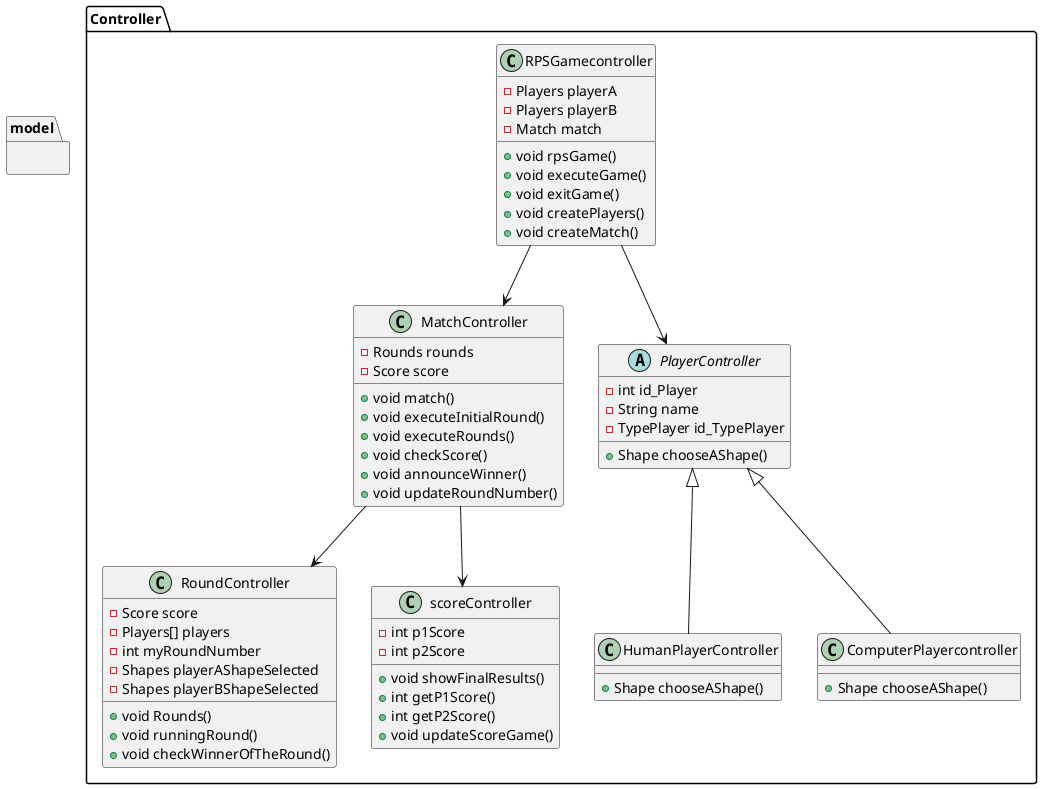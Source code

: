 @startuml

package Controller {
    class RPSGamecontroller {
        - Players playerA
        - Players playerB
        - Match match
        + void rpsGame()
        + void executeGame()
        + void exitGame()
        + void createPlayers()
        + void createMatch()
    }

    class MatchController {
        - Rounds rounds
        - Score score
        + void match()
        + void executeInitialRound()
        + void executeRounds()
        + void checkScore()
        + void announceWinner()
        + void updateRoundNumber()
    }

    class RoundController {
        - Score score
        - Players[] players
        - int myRoundNumber
        - Shapes playerAShapeSelected
        - Shapes playerBShapeSelected
        + void Rounds()
        + void runningRound()
        + void checkWinnerOfTheRound()
    }

    abstract class PlayerController {
        - int id_Player
        - String name
        - TypePlayer id_TypePlayer
        + Shape chooseAShape()
    }

    class HumanPlayerController {
        + Shape chooseAShape()
    }

    class ComputerPlayercontroller {
        + Shape chooseAShape()
    }

    class scoreController {
        - int p1Score
        - int p2Score
        + void showFinalResults()
        + int getP1Score()
        + int getP2Score()
        + void updateScoreGame()
    }

    PlayerController <|-- HumanPlayerController
    PlayerController <|-- ComputerPlayercontroller
    RPSGamecontroller --> MatchController
    MatchController --> RoundController
    RPSGamecontroller --> PlayerController
    MatchController --> scoreController
}

package model {
    
}

@enduml